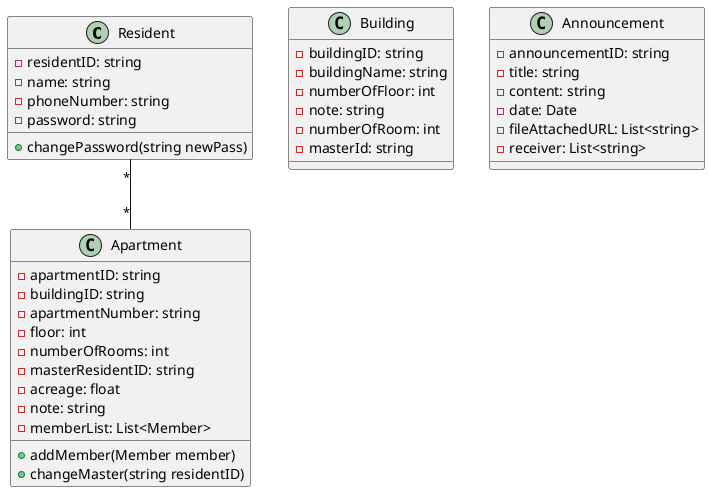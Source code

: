 @startuml


class "Resident" {
  -residentID: string
  -name: string
  -phoneNumber: string
  -password: string
  +changePassword(string newPass)
}

class Apartment {
  -apartmentID: string
  -buildingID: string
  -apartmentNumber: string
  -floor: int
  -numberOfRooms: int
  -masterResidentID: string
  -acreage: float
  -note: string
  -memberList: List<Member>
  +addMember(Member member)
  +changeMaster(string residentID)
}
class Building{
  -buildingID: string
  -buildingName: string
  -numberOfFloor: int
  -note: string
  -numberOfRoom: int
  -masterId: string
}

class Announcement {
  -announcementID: string
  -title: string
  -content: string
  -date: Date
  -fileAttachedURL: List<string>
  -receiver: List<string>
}


Resident "*"--"*" Apartment

@enduml
